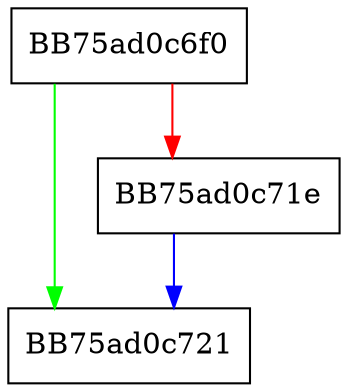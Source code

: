 digraph Read {
  node [shape="box"];
  graph [splines=ortho];
  BB75ad0c6f0 -> BB75ad0c721 [color="green"];
  BB75ad0c6f0 -> BB75ad0c71e [color="red"];
  BB75ad0c71e -> BB75ad0c721 [color="blue"];
}